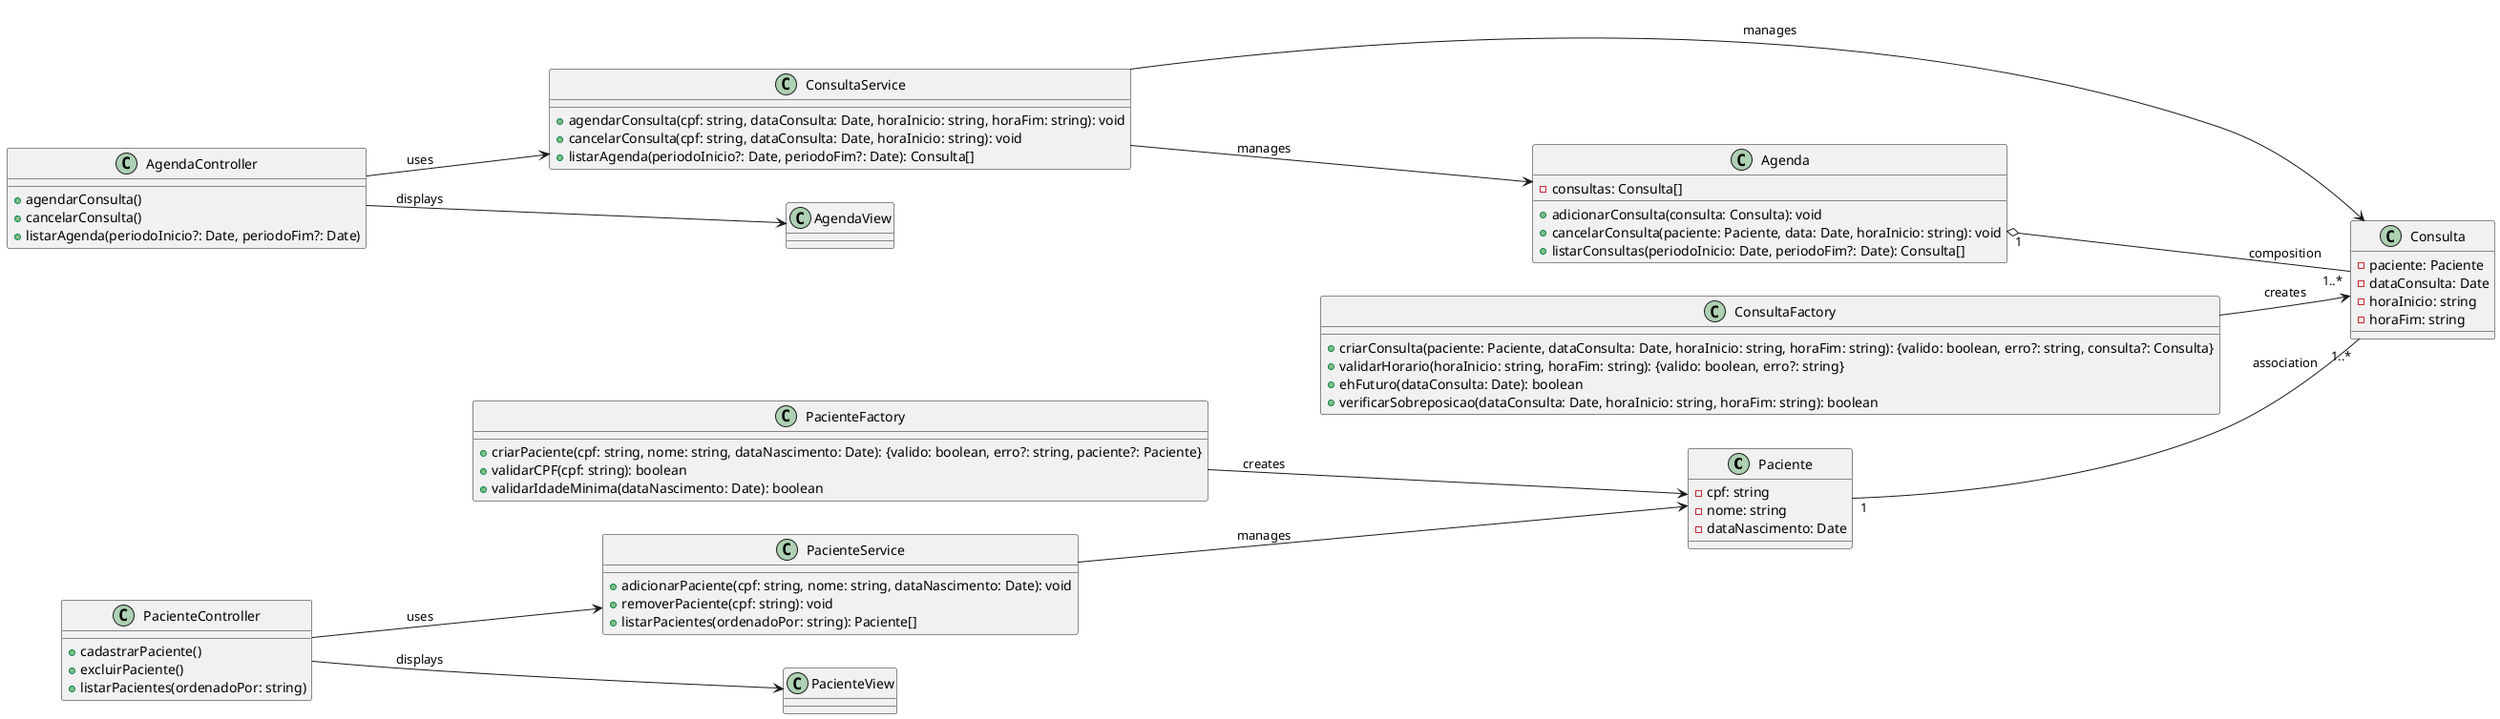 @startuml
left to right direction

class Paciente {
    - cpf: string
    - nome: string
    - dataNascimento: Date
}

class Consulta {
    - paciente: Paciente
    - dataConsulta: Date
    - horaInicio: string
    - horaFim: string
}

class Agenda {
    - consultas: Consulta[]
    + adicionarConsulta(consulta: Consulta): void
    + cancelarConsulta(paciente: Paciente, data: Date, horaInicio: string): void
    + listarConsultas(periodoInicio: Date, periodoFim?: Date): Consulta[]
}

class PacienteFactory {
    + criarPaciente(cpf: string, nome: string, dataNascimento: Date): {valido: boolean, erro?: string, paciente?: Paciente}
    + validarCPF(cpf: string): boolean
    + validarIdadeMinima(dataNascimento: Date): boolean
}

class ConsultaFactory {
    + criarConsulta(paciente: Paciente, dataConsulta: Date, horaInicio: string, horaFim: string): {valido: boolean, erro?: string, consulta?: Consulta}
    + validarHorario(horaInicio: string, horaFim: string): {valido: boolean, erro?: string}
    + ehFuturo(dataConsulta: Date): boolean
    + verificarSobreposicao(dataConsulta: Date, horaInicio: string, horaFim: string): boolean
}

class PacienteService {
    + adicionarPaciente(cpf: string, nome: string, dataNascimento: Date): void
    + removerPaciente(cpf: string): void
    + listarPacientes(ordenadoPor: string): Paciente[]
}

class ConsultaService {
    + agendarConsulta(cpf: string, dataConsulta: Date, horaInicio: string, horaFim: string): void
    + cancelarConsulta(cpf: string, dataConsulta: Date, horaInicio: string): void
    + listarAgenda(periodoInicio?: Date, periodoFim?: Date): Consulta[]
}

class PacienteController {
    + cadastrarPaciente()
    + excluirPaciente()
    + listarPacientes(ordenadoPor: string)
}

class AgendaController {
    + agendarConsulta()
    + cancelarConsulta()
    + listarAgenda(periodoInicio?: Date, periodoFim?: Date)
}

class PacienteView
class AgendaView

Paciente "1" -- "1..*" Consulta : association
Agenda "1" o-- "1..*" Consulta : composition

PacienteFactory --> Paciente : creates
ConsultaFactory --> Consulta : creates

PacienteService --> Paciente : manages
ConsultaService --> Consulta : manages
ConsultaService --> Agenda : manages

PacienteController --> PacienteService : uses
AgendaController --> ConsultaService : uses

PacienteController --> PacienteView : displays
AgendaController --> AgendaView : displays

@enduml
